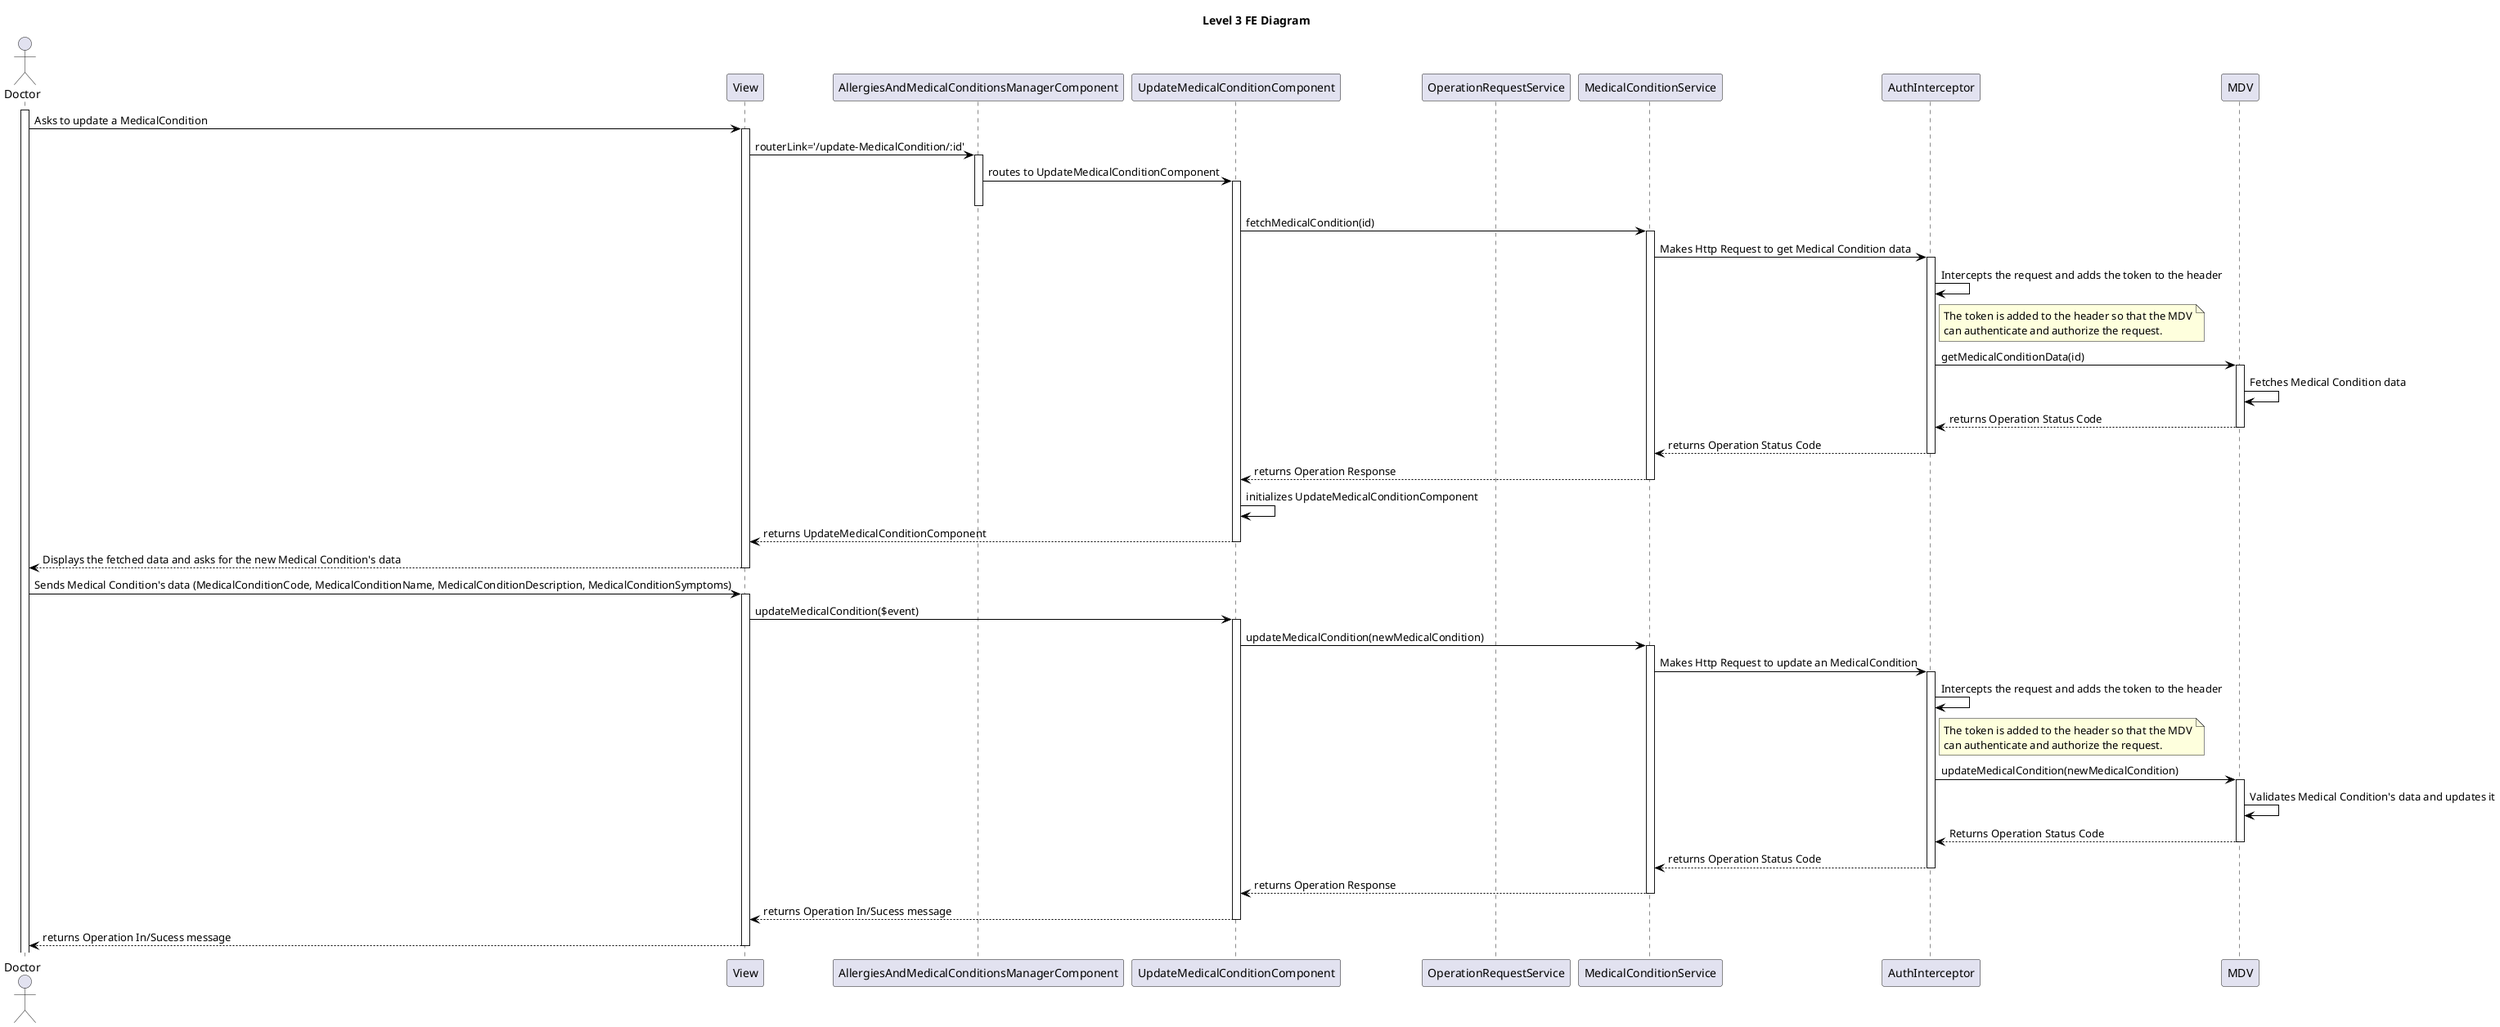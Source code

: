 @startuml level_3_FE

title Level 3 FE Diagram

hide empty members
'skinparam Linetype ortho

skinparam class {
    BackgroundColor<<valueObject>> #D6EAF8
    BackgroundColor<<root>> #FDEBD0
    BackgroundColor<<service>> #D1F2EB
    BackgroundColor #UIF9E7
    ArrowColor Black
}

skinparam package {
    BackgroundColor #EBF5FB
}

actor Doctor as A
participant View as UI
participant "AllergiesAndMedicalConditionsManagerComponent" as AMC
participant "UpdateMedicalConditionComponent" as UAC
participant "OperationRequestService" as ORS
participant "MedicalConditionService" as AS
participant "AuthInterceptor" as AI
participant MDV as MDV

activate A
A -> UI: Asks to update a MedicalCondition
activate UI
UI -> AMC: routerLink='/update-MedicalCondition/:id'
activate AMC
AMC -> UAC: routes to UpdateMedicalConditionComponent
activate UAC
deactivate AMC
UAC -> AS: fetchMedicalCondition(id)
activate AS
AS -> AI: Makes Http Request to get Medical Condition data
activate AI
AI -> AI: Intercepts the request and adds the token to the header
note right of AI
    The token is added to the header so that the MDV
    can authenticate and authorize the request.
end note
AI -> MDV: getMedicalConditionData(id)
activate MDV
MDV -> MDV: Fetches Medical Condition data
MDV --> AI: returns Operation Status Code
deactivate MDV
AI --> AS: returns Operation Status Code
deactivate AI
AS --> UAC: returns Operation Response
deactivate AS
UAC -> UAC: initializes UpdateMedicalConditionComponent
UAC --> UI: returns UpdateMedicalConditionComponent
deactivate UAC
UI --> A: Displays the fetched data and asks for the new Medical Condition's data
deactivate UI
A -> UI: Sends Medical Condition's data (MedicalConditionCode, MedicalConditionName, MedicalConditionDescription, MedicalConditionSymptoms)
activate UI
UI -> UAC: updateMedicalCondition($event)
activate UAC
UAC -> AS: updateMedicalCondition(newMedicalCondition)
activate AS
AS -> AI: Makes Http Request to update an MedicalCondition
activate AI
AI -> AI: Intercepts the request and adds the token to the header
note right of AI
    The token is added to the header so that the MDV
    can authenticate and authorize the request.
end note
AI -> MDV: updateMedicalCondition(newMedicalCondition)
activate MDV
MDV -> MDV: Validates Medical Condition's data and updates it
MDV --> AI: Returns Operation Status Code
deactivate MDV
AI --> AS: returns Operation Status Code
deactivate AI
AS --> UAC: returns Operation Response
deactivate AS
UAC --> UI: returns Operation In/Sucess message
deactivate UAC
UI --> A: returns Operation In/Sucess message
deactivate UI

@enduml
